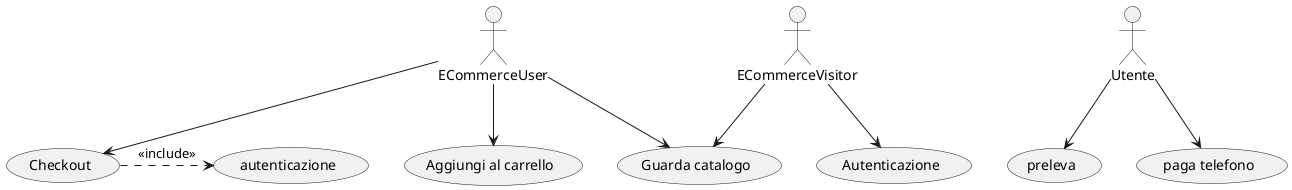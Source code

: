 @startuml Project Architecture

:Utente: as user

user --> (preleva) 
user --> (paga telefono)


:ECommerceVisitor: as visitor
:ECommerceUser: as euser
(Aggiungi al carrello) as aggiungi
(Checkout) as checkout

visitor --> (Guarda catalogo)
visitor --> (Autenticazione)
euser --> aggiungi
euser --> checkout
euser --> (Guarda catalogo)
checkout .> (autenticazione) : <<include>>


@enduml